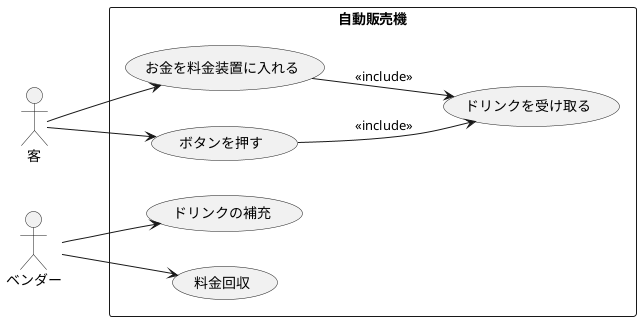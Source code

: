 @startuml ユースケース図

left to right direction
skinparam actorStyle stereotype
skinparam packageStyle rectangle

actor "客" as Client
actor "ベンダー" as Vendor

rectangle "自動販売機" {
    usecase "お金を料金装置に入れる" as Money
    usecase "ボタンを押す" as Button
    usecase "ドリンクを受け取る" as Drink
    usecase "ドリンクの補充" as Drinkrel
    usecase "料金回収" as Value
    
    Client --> Money
    Client --> Button
    Button --> Drink: << include >>
    Money --> Drink: << include >>
    Vendor --> Drinkrel 
    Vendor -->  Value 
}

@enduml
